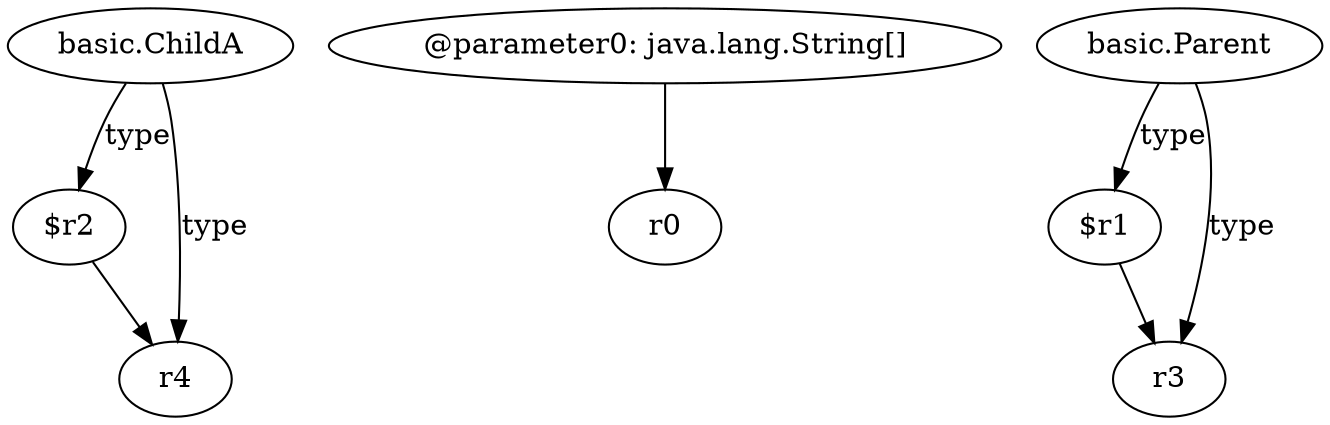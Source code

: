 digraph g {
0[label="$r2"]
1[label="r4"]
0->1[label=""]
2[label="@parameter0: java.lang.String[]"]
3[label="r0"]
2->3[label=""]
4[label="basic.ChildA"]
4->1[label="type"]
5[label="$r1"]
6[label="r3"]
5->6[label=""]
7[label="basic.Parent"]
7->6[label="type"]
4->0[label="type"]
7->5[label="type"]
}